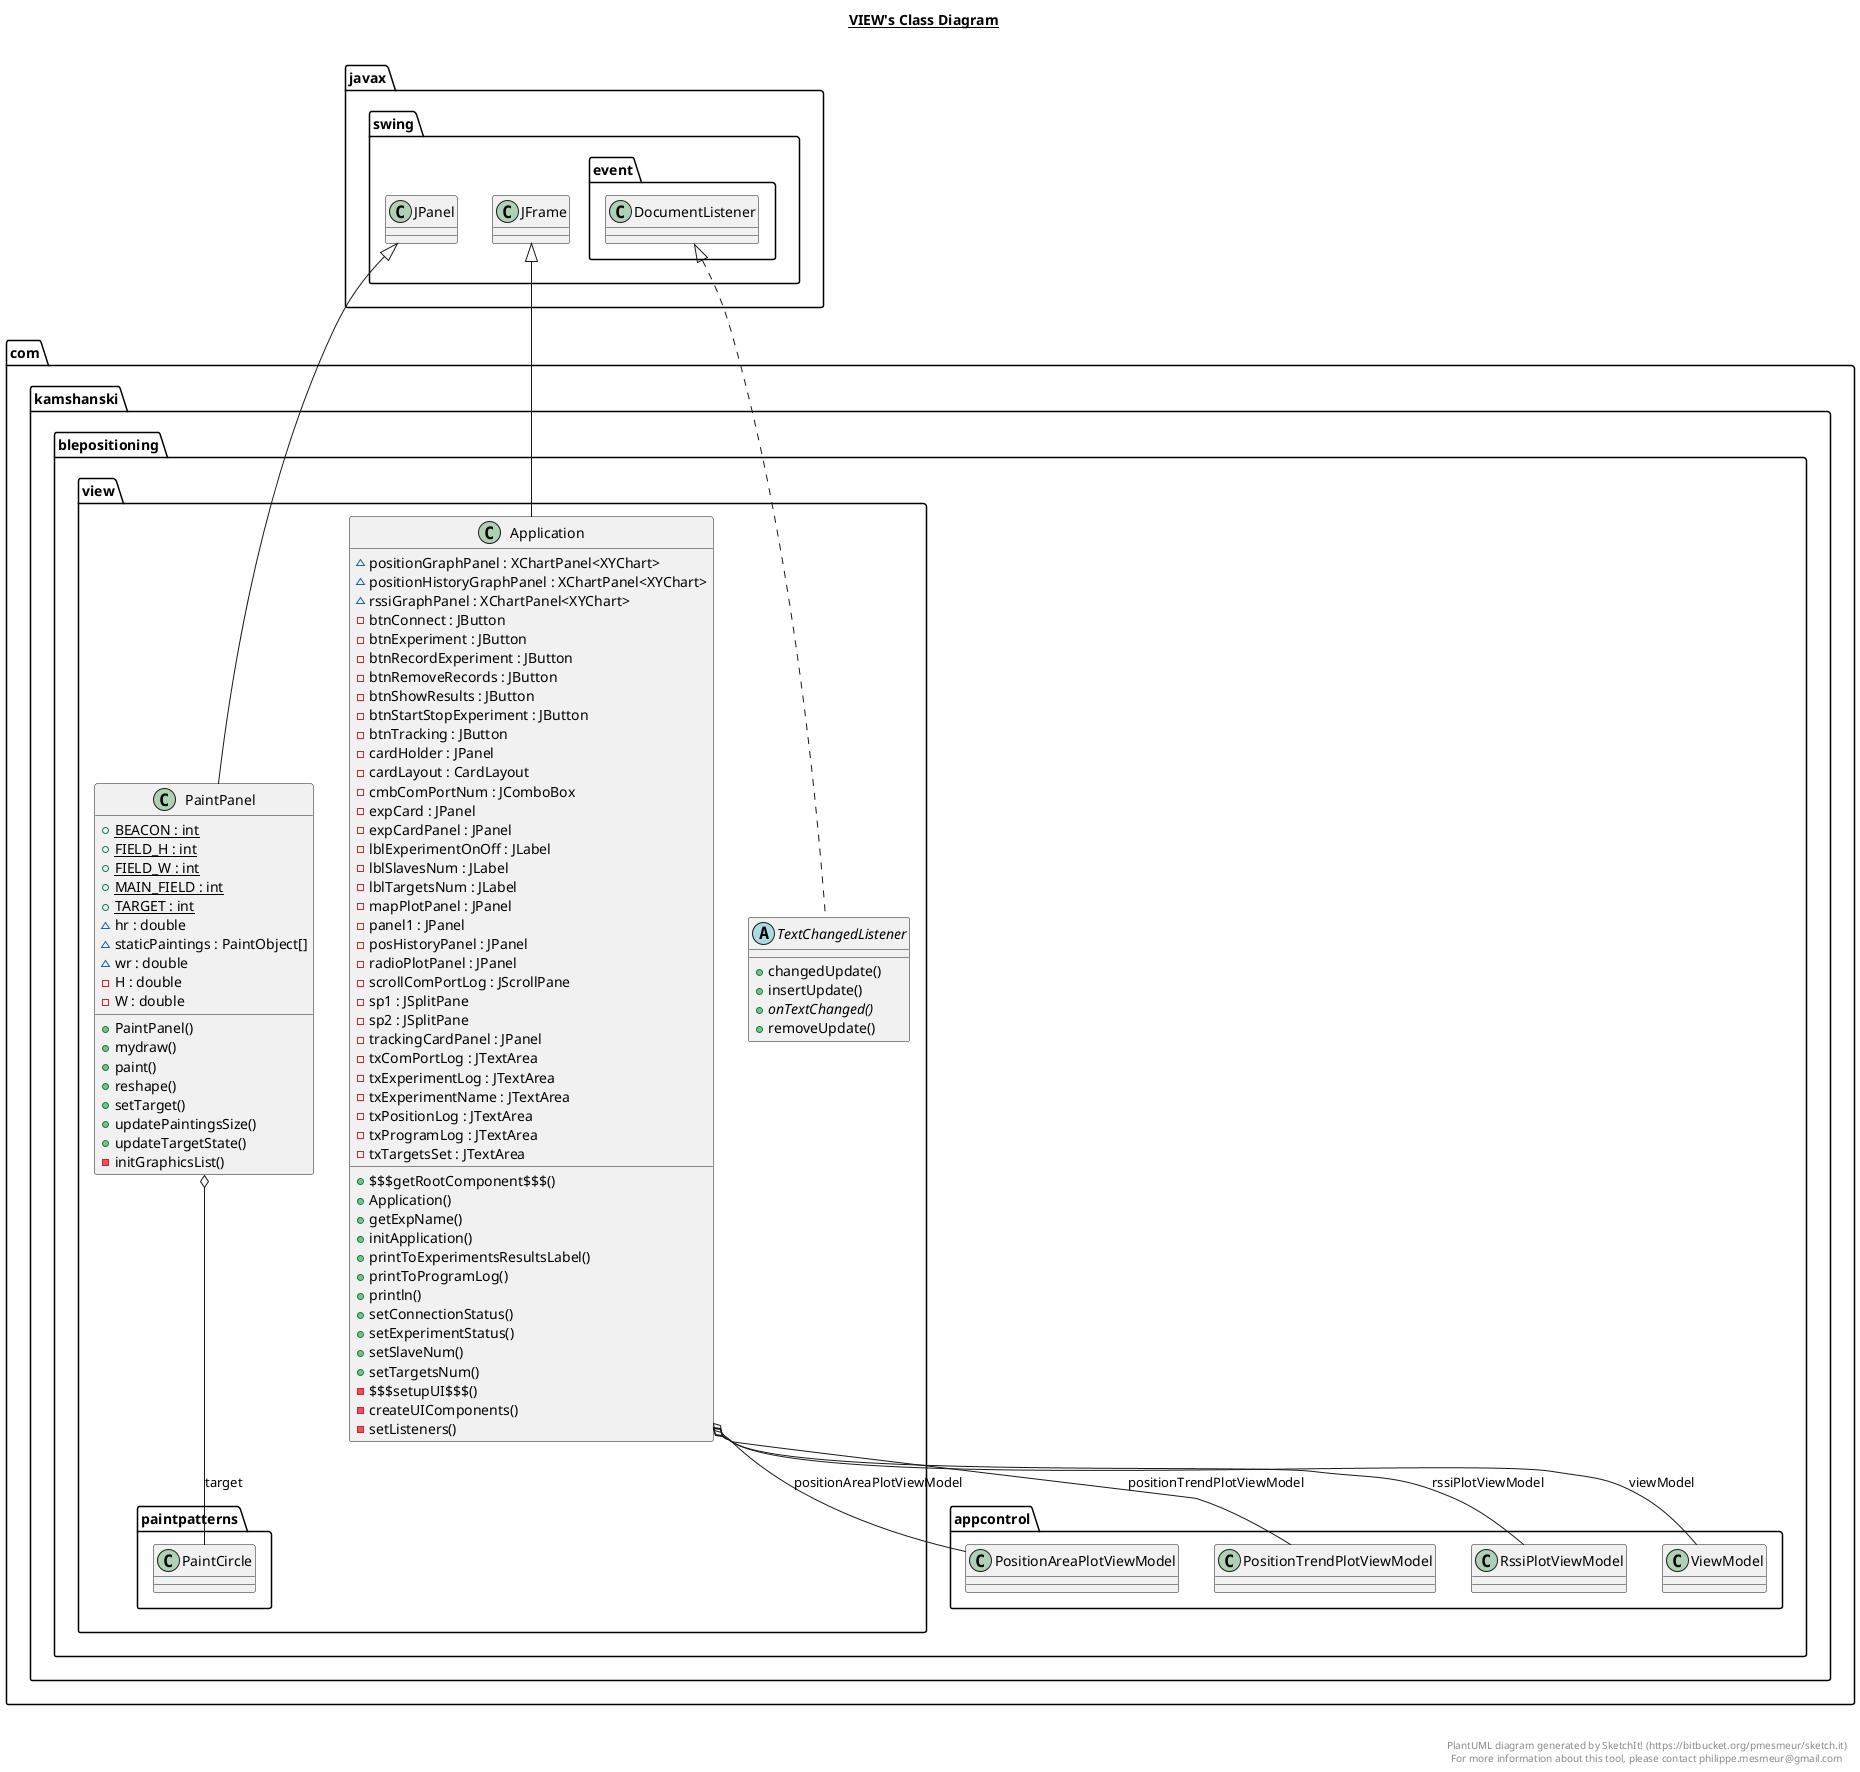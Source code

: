 @startuml

title __VIEW's Class Diagram__\n

  namespace com.kamshanski.blepositioning {
    namespace view {
      class com.kamshanski.blepositioning.view.Application {
          ~ positionGraphPanel : XChartPanel<XYChart>
          ~ positionHistoryGraphPanel : XChartPanel<XYChart>
          ~ rssiGraphPanel : XChartPanel<XYChart>
          - btnConnect : JButton
          - btnExperiment : JButton
          - btnRecordExperiment : JButton
          - btnRemoveRecords : JButton
          - btnShowResults : JButton
          - btnStartStopExperiment : JButton
          - btnTracking : JButton
          - cardHolder : JPanel
          - cardLayout : CardLayout
          - cmbComPortNum : JComboBox
          - expCard : JPanel
          - expCardPanel : JPanel
          - lblExperimentOnOff : JLabel
          - lblSlavesNum : JLabel
          - lblTargetsNum : JLabel
          - mapPlotPanel : JPanel
          - panel1 : JPanel
          - posHistoryPanel : JPanel
          - radioPlotPanel : JPanel
          - scrollComPortLog : JScrollPane
          - sp1 : JSplitPane
          - sp2 : JSplitPane
          - trackingCardPanel : JPanel
          - txComPortLog : JTextArea
          - txExperimentLog : JTextArea
          - txExperimentName : JTextArea
          - txPositionLog : JTextArea
          - txProgramLog : JTextArea
          - txTargetsSet : JTextArea
          + $$$getRootComponent$$$()
          + Application()
          + getExpName()
          + initApplication()
          + printToExperimentsResultsLabel()
          + printToProgramLog()
          + println()
          + setConnectionStatus()
          + setExperimentStatus()
          + setSlaveNum()
          + setTargetsNum()
          - $$$setupUI$$$()
          - createUIComponents()
          - setListeners()
      }
    }
  }
  

  namespace com.kamshanski.blepositioning {
    namespace view {
      class com.kamshanski.blepositioning.view.PaintPanel {
          {static} + BEACON : int
          {static} + FIELD_H : int
          {static} + FIELD_W : int
          {static} + MAIN_FIELD : int
          {static} + TARGET : int
          ~ hr : double
          ~ staticPaintings : PaintObject[]
          ~ wr : double
          - H : double
          - W : double
          + PaintPanel()
          + mydraw()
          + paint()
          + reshape()
          + setTarget()
          + updatePaintingsSize()
          + updateTargetState()
          - initGraphicsList()
      }
    }
  }
  

  namespace com.kamshanski.blepositioning {
    namespace view {
      abstract class com.kamshanski.blepositioning.view.TextChangedListener {
          + changedUpdate()
          + insertUpdate()
          {abstract} + onTextChanged()
          + removeUpdate()
      }
    }
  }
  

  com.kamshanski.blepositioning.view.Application -up-|> javax.swing.JFrame
  com.kamshanski.blepositioning.view.Application o-- com.kamshanski.blepositioning.appcontrol.PositionAreaPlotViewModel : positionAreaPlotViewModel
  com.kamshanski.blepositioning.view.Application o-- com.kamshanski.blepositioning.appcontrol.PositionTrendPlotViewModel : positionTrendPlotViewModel
  com.kamshanski.blepositioning.view.Application o-- com.kamshanski.blepositioning.appcontrol.RssiPlotViewModel : rssiPlotViewModel
  com.kamshanski.blepositioning.view.Application o-- com.kamshanski.blepositioning.appcontrol.ViewModel : viewModel
  com.kamshanski.blepositioning.view.PaintPanel -up-|> javax.swing.JPanel
  com.kamshanski.blepositioning.view.PaintPanel o-- com.kamshanski.blepositioning.view.paintpatterns.PaintCircle : target
  com.kamshanski.blepositioning.view.TextChangedListener .up.|> javax.swing.event.DocumentListener


right footer


PlantUML diagram generated by SketchIt! (https://bitbucket.org/pmesmeur/sketch.it)
For more information about this tool, please contact philippe.mesmeur@gmail.com
endfooter

@enduml

